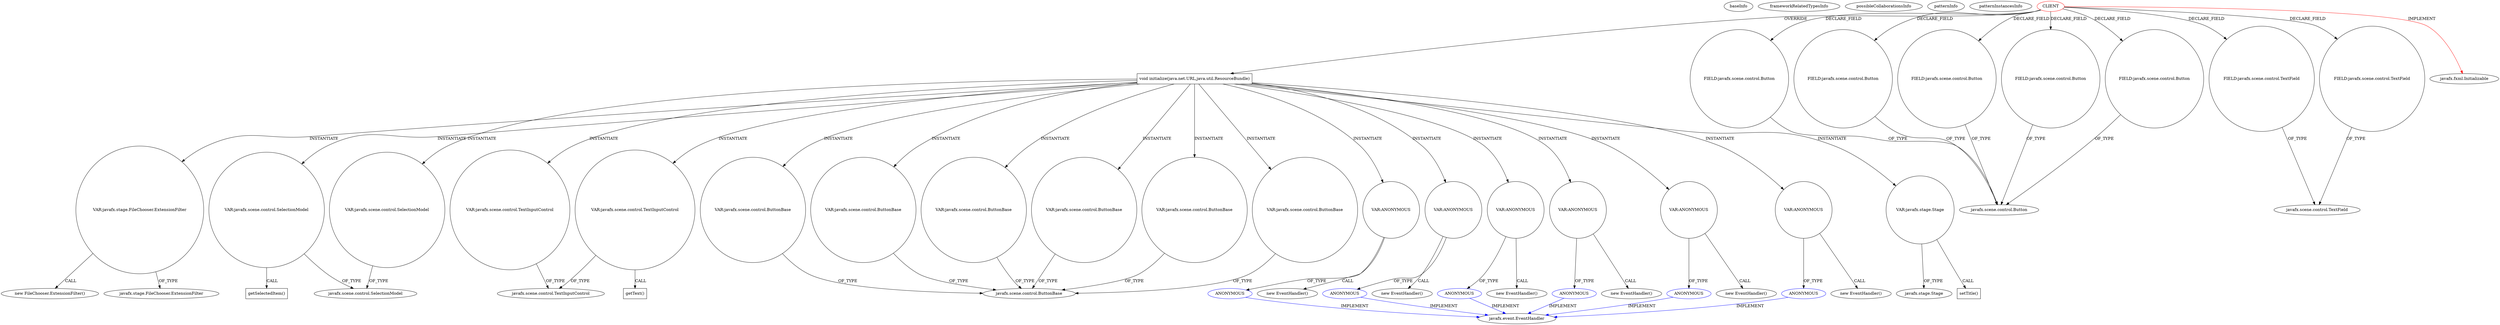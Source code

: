 digraph {
baseInfo[graphId=1581,category="pattern",isAnonymous=false,possibleRelation=true]
frameworkRelatedTypesInfo[0="javafx.fxml.Initializable"]
possibleCollaborationsInfo[0="1581~INSTANTIATION-OVERRIDING_METHOD_DECLARATION-~javafx.fxml.Initializable ~javafx.event.EventHandler ~false~true",1="1581~INSTANTIATION-OVERRIDING_METHOD_DECLARATION-~javafx.fxml.Initializable ~javafx.event.EventHandler ~false~true",2="1581~INSTANTIATION-OVERRIDING_METHOD_DECLARATION-~javafx.fxml.Initializable ~javafx.event.EventHandler ~false~true",3="1581~INSTANTIATION-OVERRIDING_METHOD_DECLARATION-~javafx.fxml.Initializable ~javafx.event.EventHandler ~false~true",4="1581~INSTANTIATION-OVERRIDING_METHOD_DECLARATION-~javafx.fxml.Initializable ~javafx.event.EventHandler ~false~true",5="1581~INSTANTIATION-OVERRIDING_METHOD_DECLARATION-~javafx.fxml.Initializable ~javafx.event.EventHandler ~false~true"]
patternInfo[frequency=2.0,patternRootClient=0]
patternInstancesInfo[0="novosga-painel-fx~/novosga-painel-fx/painel-fx-master/src/org/novosga/painel/client/ui/Controller.java~Controller~3787",1="crosswords-testEnvironment~/crosswords-testEnvironment/testEnvironment-master/src/GUI/MainController.java~MainController~2315"]
323[label="new FileChooser.ExtensionFilter()",vertexType="CONSTRUCTOR_CALL",isFrameworkType=false]
324[label="VAR:javafx.stage.FileChooser.ExtensionFilter",vertexType="VARIABLE_EXPRESION",isFrameworkType=false,shape=circle]
52[label="void initialize(java.net.URL,java.util.ResourceBundle)",vertexType="OVERRIDING_METHOD_DECLARATION",isFrameworkType=false,shape=box]
0[label="CLIENT",vertexType="ROOT_CLIENT_CLASS_DECLARATION",isFrameworkType=false,color=red]
2[label="FIELD:javafx.scene.control.Button",vertexType="FIELD_DECLARATION",isFrameworkType=false,shape=circle]
29[label="FIELD:javafx.scene.control.Button",vertexType="FIELD_DECLARATION",isFrameworkType=false,shape=circle]
16[label="FIELD:javafx.scene.control.Button",vertexType="FIELD_DECLARATION",isFrameworkType=false,shape=circle]
14[label="FIELD:javafx.scene.control.Button",vertexType="FIELD_DECLARATION",isFrameworkType=false,shape=circle]
41[label="FIELD:javafx.scene.control.Button",vertexType="FIELD_DECLARATION",isFrameworkType=false,shape=circle]
149[label="VAR:javafx.scene.control.SelectionModel",vertexType="VARIABLE_EXPRESION",isFrameworkType=false,shape=circle]
150[label="getSelectedItem()",vertexType="INSIDE_CALL",isFrameworkType=false,shape=box]
262[label="VAR:javafx.scene.control.SelectionModel",vertexType="VARIABLE_EXPRESION",isFrameworkType=false,shape=circle]
120[label="VAR:javafx.scene.control.TextInputControl",vertexType="VARIABLE_EXPRESION",isFrameworkType=false,shape=circle]
146[label="VAR:javafx.scene.control.TextInputControl",vertexType="VARIABLE_EXPRESION",isFrameworkType=false,shape=circle]
330[label="VAR:javafx.scene.control.ButtonBase",vertexType="VARIABLE_EXPRESION",isFrameworkType=false,shape=circle]
180[label="VAR:javafx.scene.control.ButtonBase",vertexType="VARIABLE_EXPRESION",isFrameworkType=false,shape=circle]
302[label="VAR:javafx.scene.control.ButtonBase",vertexType="VARIABLE_EXPRESION",isFrameworkType=false,shape=circle]
109[label="VAR:javafx.scene.control.ButtonBase",vertexType="VARIABLE_EXPRESION",isFrameworkType=false,shape=circle]
56[label="VAR:javafx.scene.control.ButtonBase",vertexType="VARIABLE_EXPRESION",isFrameworkType=false,shape=circle]
127[label="VAR:javafx.scene.control.ButtonBase",vertexType="VARIABLE_EXPRESION",isFrameworkType=false,shape=circle]
122[label="javafx.scene.control.TextInputControl",vertexType="FRAMEWORK_CLASS_TYPE",isFrameworkType=false]
48[label="FIELD:javafx.scene.control.TextField",vertexType="FIELD_DECLARATION",isFrameworkType=false,shape=circle]
35[label="FIELD:javafx.scene.control.TextField",vertexType="FIELD_DECLARATION",isFrameworkType=false,shape=circle]
334[label="VAR:ANONYMOUS",vertexType="VARIABLE_EXPRESION",isFrameworkType=false,shape=circle]
131[label="VAR:ANONYMOUS",vertexType="VARIABLE_EXPRESION",isFrameworkType=false,shape=circle]
203[label="VAR:ANONYMOUS",vertexType="VARIABLE_EXPRESION",isFrameworkType=false,shape=circle]
84[label="VAR:ANONYMOUS",vertexType="VARIABLE_EXPRESION",isFrameworkType=false,shape=circle]
184[label="VAR:ANONYMOUS",vertexType="VARIABLE_EXPRESION",isFrameworkType=false,shape=circle]
306[label="VAR:ANONYMOUS",vertexType="VARIABLE_EXPRESION",isFrameworkType=false,shape=circle]
1[label="javafx.fxml.Initializable",vertexType="FRAMEWORK_INTERFACE_TYPE",isFrameworkType=false]
364[label="VAR:javafx.stage.Stage",vertexType="VARIABLE_EXPRESION",isFrameworkType=false,shape=circle]
38[label="javafx.stage.Stage",vertexType="FRAMEWORK_CLASS_TYPE",isFrameworkType=false]
36[label="javafx.scene.control.TextField",vertexType="FRAMEWORK_CLASS_TYPE",isFrameworkType=false]
204[label="ANONYMOUS",vertexType="REFERENCE_ANONYMOUS_DECLARATION",isFrameworkType=false,color=blue]
185[label="ANONYMOUS",vertexType="REFERENCE_ANONYMOUS_DECLARATION",isFrameworkType=false,color=blue]
335[label="ANONYMOUS",vertexType="REFERENCE_ANONYMOUS_DECLARATION",isFrameworkType=false,color=blue]
132[label="ANONYMOUS",vertexType="REFERENCE_ANONYMOUS_DECLARATION",isFrameworkType=false,color=blue]
307[label="ANONYMOUS",vertexType="REFERENCE_ANONYMOUS_DECLARATION",isFrameworkType=false,color=blue]
85[label="ANONYMOUS",vertexType="REFERENCE_ANONYMOUS_DECLARATION",isFrameworkType=false,color=blue]
333[label="new EventHandler()",vertexType="CONSTRUCTOR_CALL",isFrameworkType=false]
183[label="new EventHandler()",vertexType="CONSTRUCTOR_CALL",isFrameworkType=false]
202[label="new EventHandler()",vertexType="CONSTRUCTOR_CALL",isFrameworkType=false]
305[label="new EventHandler()",vertexType="CONSTRUCTOR_CALL",isFrameworkType=false]
83[label="new EventHandler()",vertexType="CONSTRUCTOR_CALL",isFrameworkType=false]
130[label="new EventHandler()",vertexType="CONSTRUCTOR_CALL",isFrameworkType=false]
95[label="javafx.scene.control.SelectionModel",vertexType="FRAMEWORK_CLASS_TYPE",isFrameworkType=false]
62[label="javafx.event.EventHandler",vertexType="FRAMEWORK_INTERFACE_TYPE",isFrameworkType=false]
315[label="javafx.stage.FileChooser.ExtensionFilter",vertexType="FRAMEWORK_CLASS_TYPE",isFrameworkType=false]
58[label="javafx.scene.control.ButtonBase",vertexType="FRAMEWORK_CLASS_TYPE",isFrameworkType=false]
3[label="javafx.scene.control.Button",vertexType="FRAMEWORK_CLASS_TYPE",isFrameworkType=false]
365[label="setTitle()",vertexType="INSIDE_CALL",isFrameworkType=false,shape=box]
147[label="getText()",vertexType="INSIDE_CALL",isFrameworkType=false,shape=box]
146->122[label="OF_TYPE"]
306->307[label="OF_TYPE"]
52->334[label="INSTANTIATE"]
203->202[label="CALL"]
0->29[label="DECLARE_FIELD"]
52->302[label="INSTANTIATE"]
131->130[label="CALL"]
84->83[label="CALL"]
52->56[label="INSTANTIATE"]
52->330[label="INSTANTIATE"]
149->150[label="CALL"]
16->3[label="OF_TYPE"]
120->122[label="OF_TYPE"]
52->127[label="INSTANTIATE"]
364->365[label="CALL"]
0->35[label="DECLARE_FIELD"]
334->335[label="OF_TYPE"]
131->132[label="OF_TYPE"]
52->364[label="INSTANTIATE"]
52->131[label="INSTANTIATE"]
335->62[label="IMPLEMENT",color=blue]
2->3[label="OF_TYPE"]
52->262[label="INSTANTIATE"]
334->333[label="CALL"]
52->120[label="INSTANTIATE"]
29->3[label="OF_TYPE"]
109->58[label="OF_TYPE"]
307->62[label="IMPLEMENT",color=blue]
146->147[label="CALL"]
330->58[label="OF_TYPE"]
184->183[label="CALL"]
0->52[label="OVERRIDE"]
0->41[label="DECLARE_FIELD"]
0->14[label="DECLARE_FIELD"]
184->185[label="OF_TYPE"]
302->58[label="OF_TYPE"]
204->62[label="IMPLEMENT",color=blue]
52->109[label="INSTANTIATE"]
52->180[label="INSTANTIATE"]
0->48[label="DECLARE_FIELD"]
203->204[label="OF_TYPE"]
185->62[label="IMPLEMENT",color=blue]
324->323[label="CALL"]
52->324[label="INSTANTIATE"]
85->62[label="IMPLEMENT",color=blue]
0->16[label="DECLARE_FIELD"]
14->3[label="OF_TYPE"]
35->36[label="OF_TYPE"]
41->3[label="OF_TYPE"]
127->58[label="OF_TYPE"]
52->84[label="INSTANTIATE"]
48->36[label="OF_TYPE"]
306->305[label="CALL"]
149->95[label="OF_TYPE"]
132->62[label="IMPLEMENT",color=blue]
52->306[label="INSTANTIATE"]
0->2[label="DECLARE_FIELD"]
52->184[label="INSTANTIATE"]
180->58[label="OF_TYPE"]
56->58[label="OF_TYPE"]
0->1[label="IMPLEMENT",color=red]
52->146[label="INSTANTIATE"]
324->315[label="OF_TYPE"]
364->38[label="OF_TYPE"]
52->203[label="INSTANTIATE"]
262->95[label="OF_TYPE"]
52->149[label="INSTANTIATE"]
84->85[label="OF_TYPE"]
}

